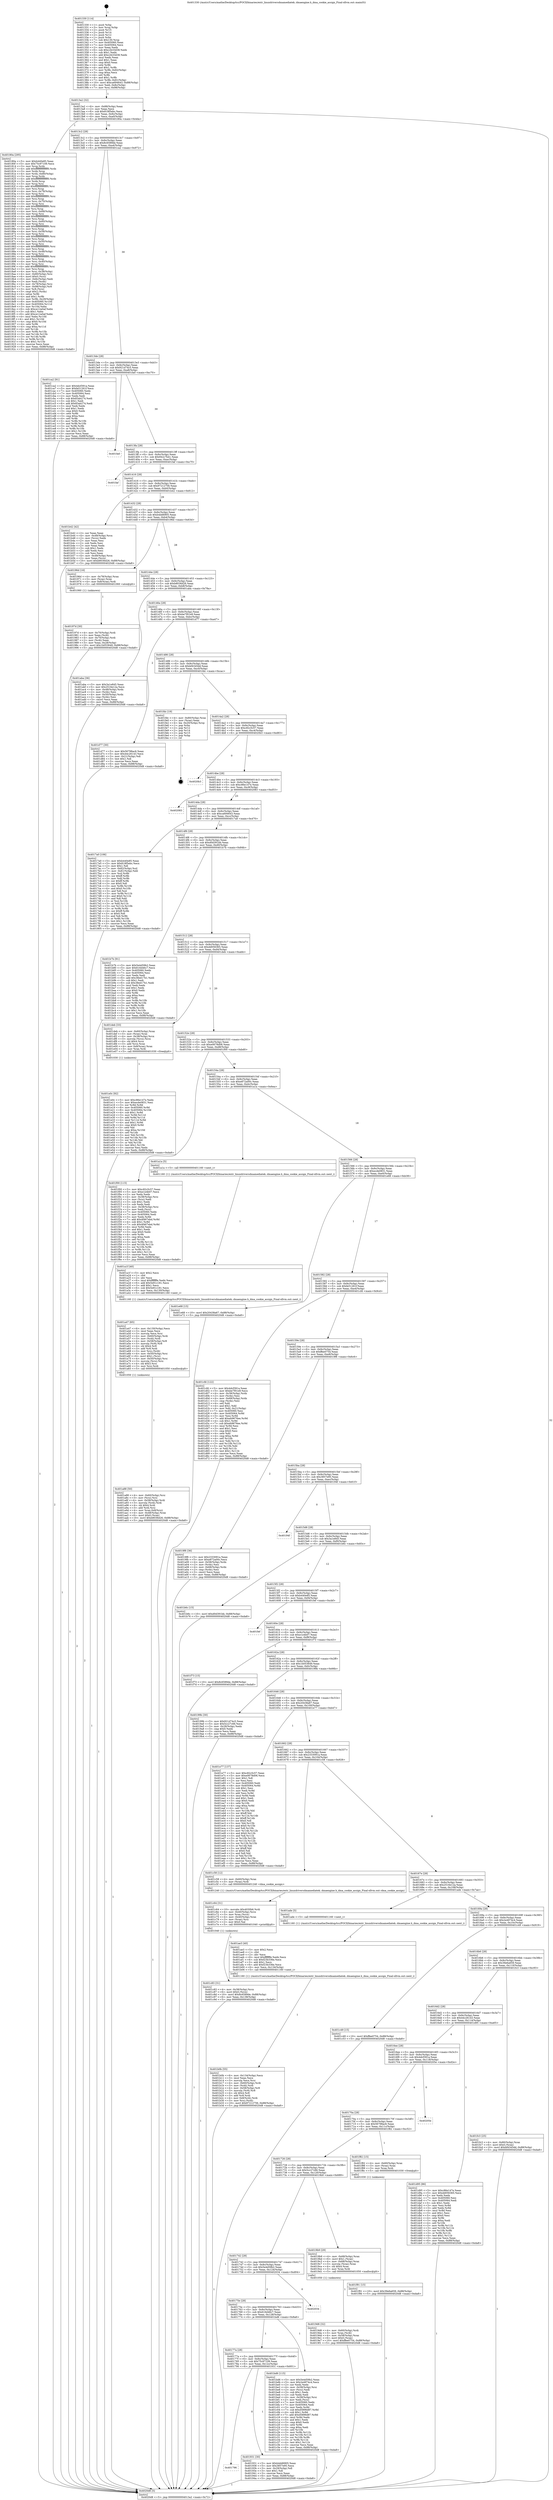 digraph "0x401330" {
  label = "0x401330 (/mnt/c/Users/mathe/Desktop/tcc/POCII/binaries/extr_linuxdriversdmamediatek..dmaengine.h_dma_cookie_assign_Final-ollvm.out::main(0))"
  labelloc = "t"
  node[shape=record]

  Entry [label="",width=0.3,height=0.3,shape=circle,fillcolor=black,style=filled]
  "0x4013a2" [label="{
     0x4013a2 [32]\l
     | [instrs]\l
     &nbsp;&nbsp;0x4013a2 \<+6\>: mov -0x88(%rbp),%eax\l
     &nbsp;&nbsp;0x4013a8 \<+2\>: mov %eax,%ecx\l
     &nbsp;&nbsp;0x4013aa \<+6\>: sub $0x818f5ebc,%ecx\l
     &nbsp;&nbsp;0x4013b0 \<+6\>: mov %eax,-0x9c(%rbp)\l
     &nbsp;&nbsp;0x4013b6 \<+6\>: mov %ecx,-0xa0(%rbp)\l
     &nbsp;&nbsp;0x4013bc \<+6\>: je 000000000040180a \<main+0x4da\>\l
  }"]
  "0x40180a" [label="{
     0x40180a [295]\l
     | [instrs]\l
     &nbsp;&nbsp;0x40180a \<+5\>: mov $0xb440e85,%eax\l
     &nbsp;&nbsp;0x40180f \<+5\>: mov $0x75c97109,%ecx\l
     &nbsp;&nbsp;0x401814 \<+3\>: mov %rsp,%rdx\l
     &nbsp;&nbsp;0x401817 \<+4\>: add $0xfffffffffffffff0,%rdx\l
     &nbsp;&nbsp;0x40181b \<+3\>: mov %rdx,%rsp\l
     &nbsp;&nbsp;0x40181e \<+4\>: mov %rdx,-0x80(%rbp)\l
     &nbsp;&nbsp;0x401822 \<+3\>: mov %rsp,%rdx\l
     &nbsp;&nbsp;0x401825 \<+4\>: add $0xfffffffffffffff0,%rdx\l
     &nbsp;&nbsp;0x401829 \<+3\>: mov %rdx,%rsp\l
     &nbsp;&nbsp;0x40182c \<+3\>: mov %rsp,%rsi\l
     &nbsp;&nbsp;0x40182f \<+4\>: add $0xfffffffffffffff0,%rsi\l
     &nbsp;&nbsp;0x401833 \<+3\>: mov %rsi,%rsp\l
     &nbsp;&nbsp;0x401836 \<+4\>: mov %rsi,-0x78(%rbp)\l
     &nbsp;&nbsp;0x40183a \<+3\>: mov %rsp,%rsi\l
     &nbsp;&nbsp;0x40183d \<+4\>: add $0xfffffffffffffff0,%rsi\l
     &nbsp;&nbsp;0x401841 \<+3\>: mov %rsi,%rsp\l
     &nbsp;&nbsp;0x401844 \<+4\>: mov %rsi,-0x70(%rbp)\l
     &nbsp;&nbsp;0x401848 \<+3\>: mov %rsp,%rsi\l
     &nbsp;&nbsp;0x40184b \<+4\>: add $0xfffffffffffffff0,%rsi\l
     &nbsp;&nbsp;0x40184f \<+3\>: mov %rsi,%rsp\l
     &nbsp;&nbsp;0x401852 \<+4\>: mov %rsi,-0x68(%rbp)\l
     &nbsp;&nbsp;0x401856 \<+3\>: mov %rsp,%rsi\l
     &nbsp;&nbsp;0x401859 \<+4\>: add $0xfffffffffffffff0,%rsi\l
     &nbsp;&nbsp;0x40185d \<+3\>: mov %rsi,%rsp\l
     &nbsp;&nbsp;0x401860 \<+4\>: mov %rsi,-0x60(%rbp)\l
     &nbsp;&nbsp;0x401864 \<+3\>: mov %rsp,%rsi\l
     &nbsp;&nbsp;0x401867 \<+4\>: add $0xfffffffffffffff0,%rsi\l
     &nbsp;&nbsp;0x40186b \<+3\>: mov %rsi,%rsp\l
     &nbsp;&nbsp;0x40186e \<+4\>: mov %rsi,-0x58(%rbp)\l
     &nbsp;&nbsp;0x401872 \<+3\>: mov %rsp,%rsi\l
     &nbsp;&nbsp;0x401875 \<+4\>: add $0xfffffffffffffff0,%rsi\l
     &nbsp;&nbsp;0x401879 \<+3\>: mov %rsi,%rsp\l
     &nbsp;&nbsp;0x40187c \<+4\>: mov %rsi,-0x50(%rbp)\l
     &nbsp;&nbsp;0x401880 \<+3\>: mov %rsp,%rsi\l
     &nbsp;&nbsp;0x401883 \<+4\>: add $0xfffffffffffffff0,%rsi\l
     &nbsp;&nbsp;0x401887 \<+3\>: mov %rsi,%rsp\l
     &nbsp;&nbsp;0x40188a \<+4\>: mov %rsi,-0x48(%rbp)\l
     &nbsp;&nbsp;0x40188e \<+3\>: mov %rsp,%rsi\l
     &nbsp;&nbsp;0x401891 \<+4\>: add $0xfffffffffffffff0,%rsi\l
     &nbsp;&nbsp;0x401895 \<+3\>: mov %rsi,%rsp\l
     &nbsp;&nbsp;0x401898 \<+4\>: mov %rsi,-0x40(%rbp)\l
     &nbsp;&nbsp;0x40189c \<+3\>: mov %rsp,%rsi\l
     &nbsp;&nbsp;0x40189f \<+4\>: add $0xfffffffffffffff0,%rsi\l
     &nbsp;&nbsp;0x4018a3 \<+3\>: mov %rsi,%rsp\l
     &nbsp;&nbsp;0x4018a6 \<+4\>: mov %rsi,-0x38(%rbp)\l
     &nbsp;&nbsp;0x4018aa \<+4\>: mov -0x80(%rbp),%rsi\l
     &nbsp;&nbsp;0x4018ae \<+6\>: movl $0x0,(%rsi)\l
     &nbsp;&nbsp;0x4018b4 \<+6\>: mov -0x8c(%rbp),%edi\l
     &nbsp;&nbsp;0x4018ba \<+2\>: mov %edi,(%rdx)\l
     &nbsp;&nbsp;0x4018bc \<+4\>: mov -0x78(%rbp),%rsi\l
     &nbsp;&nbsp;0x4018c0 \<+7\>: mov -0x98(%rbp),%r8\l
     &nbsp;&nbsp;0x4018c7 \<+3\>: mov %r8,(%rsi)\l
     &nbsp;&nbsp;0x4018ca \<+3\>: cmpl $0x2,(%rdx)\l
     &nbsp;&nbsp;0x4018cd \<+4\>: setne %r9b\l
     &nbsp;&nbsp;0x4018d1 \<+4\>: and $0x1,%r9b\l
     &nbsp;&nbsp;0x4018d5 \<+4\>: mov %r9b,-0x29(%rbp)\l
     &nbsp;&nbsp;0x4018d9 \<+8\>: mov 0x405060,%r10d\l
     &nbsp;&nbsp;0x4018e1 \<+8\>: mov 0x405064,%r11d\l
     &nbsp;&nbsp;0x4018e9 \<+3\>: mov %r10d,%ebx\l
     &nbsp;&nbsp;0x4018ec \<+6\>: sub $0xce12a0af,%ebx\l
     &nbsp;&nbsp;0x4018f2 \<+3\>: sub $0x1,%ebx\l
     &nbsp;&nbsp;0x4018f5 \<+6\>: add $0xce12a0af,%ebx\l
     &nbsp;&nbsp;0x4018fb \<+4\>: imul %ebx,%r10d\l
     &nbsp;&nbsp;0x4018ff \<+4\>: and $0x1,%r10d\l
     &nbsp;&nbsp;0x401903 \<+4\>: cmp $0x0,%r10d\l
     &nbsp;&nbsp;0x401907 \<+4\>: sete %r9b\l
     &nbsp;&nbsp;0x40190b \<+4\>: cmp $0xa,%r11d\l
     &nbsp;&nbsp;0x40190f \<+4\>: setl %r14b\l
     &nbsp;&nbsp;0x401913 \<+3\>: mov %r9b,%r15b\l
     &nbsp;&nbsp;0x401916 \<+3\>: and %r14b,%r15b\l
     &nbsp;&nbsp;0x401919 \<+3\>: xor %r14b,%r9b\l
     &nbsp;&nbsp;0x40191c \<+3\>: or %r9b,%r15b\l
     &nbsp;&nbsp;0x40191f \<+4\>: test $0x1,%r15b\l
     &nbsp;&nbsp;0x401923 \<+3\>: cmovne %ecx,%eax\l
     &nbsp;&nbsp;0x401926 \<+6\>: mov %eax,-0x88(%rbp)\l
     &nbsp;&nbsp;0x40192c \<+5\>: jmp 00000000004020d8 \<main+0xda8\>\l
  }"]
  "0x4013c2" [label="{
     0x4013c2 [28]\l
     | [instrs]\l
     &nbsp;&nbsp;0x4013c2 \<+5\>: jmp 00000000004013c7 \<main+0x97\>\l
     &nbsp;&nbsp;0x4013c7 \<+6\>: mov -0x9c(%rbp),%eax\l
     &nbsp;&nbsp;0x4013cd \<+5\>: sub $0x8c6589de,%eax\l
     &nbsp;&nbsp;0x4013d2 \<+6\>: mov %eax,-0xa4(%rbp)\l
     &nbsp;&nbsp;0x4013d8 \<+6\>: je 0000000000401ca2 \<main+0x972\>\l
  }"]
  Exit [label="",width=0.3,height=0.3,shape=circle,fillcolor=black,style=filled,peripheries=2]
  "0x401ca2" [label="{
     0x401ca2 [91]\l
     | [instrs]\l
     &nbsp;&nbsp;0x401ca2 \<+5\>: mov $0x4dcf391a,%eax\l
     &nbsp;&nbsp;0x401ca7 \<+5\>: mov $0xfe51261f,%ecx\l
     &nbsp;&nbsp;0x401cac \<+7\>: mov 0x405060,%edx\l
     &nbsp;&nbsp;0x401cb3 \<+7\>: mov 0x405064,%esi\l
     &nbsp;&nbsp;0x401cba \<+2\>: mov %edx,%edi\l
     &nbsp;&nbsp;0x401cbc \<+6\>: sub $0x83ab274,%edi\l
     &nbsp;&nbsp;0x401cc2 \<+3\>: sub $0x1,%edi\l
     &nbsp;&nbsp;0x401cc5 \<+6\>: add $0x83ab274,%edi\l
     &nbsp;&nbsp;0x401ccb \<+3\>: imul %edi,%edx\l
     &nbsp;&nbsp;0x401cce \<+3\>: and $0x1,%edx\l
     &nbsp;&nbsp;0x401cd1 \<+3\>: cmp $0x0,%edx\l
     &nbsp;&nbsp;0x401cd4 \<+4\>: sete %r8b\l
     &nbsp;&nbsp;0x401cd8 \<+3\>: cmp $0xa,%esi\l
     &nbsp;&nbsp;0x401cdb \<+4\>: setl %r9b\l
     &nbsp;&nbsp;0x401cdf \<+3\>: mov %r8b,%r10b\l
     &nbsp;&nbsp;0x401ce2 \<+3\>: and %r9b,%r10b\l
     &nbsp;&nbsp;0x401ce5 \<+3\>: xor %r9b,%r8b\l
     &nbsp;&nbsp;0x401ce8 \<+3\>: or %r8b,%r10b\l
     &nbsp;&nbsp;0x401ceb \<+4\>: test $0x1,%r10b\l
     &nbsp;&nbsp;0x401cef \<+3\>: cmovne %ecx,%eax\l
     &nbsp;&nbsp;0x401cf2 \<+6\>: mov %eax,-0x88(%rbp)\l
     &nbsp;&nbsp;0x401cf8 \<+5\>: jmp 00000000004020d8 \<main+0xda8\>\l
  }"]
  "0x4013de" [label="{
     0x4013de [28]\l
     | [instrs]\l
     &nbsp;&nbsp;0x4013de \<+5\>: jmp 00000000004013e3 \<main+0xb3\>\l
     &nbsp;&nbsp;0x4013e3 \<+6\>: mov -0x9c(%rbp),%eax\l
     &nbsp;&nbsp;0x4013e9 \<+5\>: sub $0x921d74c5,%eax\l
     &nbsp;&nbsp;0x4013ee \<+6\>: mov %eax,-0xa8(%rbp)\l
     &nbsp;&nbsp;0x4013f4 \<+6\>: je 0000000000401fa0 \<main+0xc70\>\l
  }"]
  "0x401f91" [label="{
     0x401f91 [15]\l
     | [instrs]\l
     &nbsp;&nbsp;0x401f91 \<+10\>: movl $0x39e6a659,-0x88(%rbp)\l
     &nbsp;&nbsp;0x401f9b \<+5\>: jmp 00000000004020d8 \<main+0xda8\>\l
  }"]
  "0x401fa0" [label="{
     0x401fa0\l
  }", style=dashed]
  "0x4013fa" [label="{
     0x4013fa [28]\l
     | [instrs]\l
     &nbsp;&nbsp;0x4013fa \<+5\>: jmp 00000000004013ff \<main+0xcf\>\l
     &nbsp;&nbsp;0x4013ff \<+6\>: mov -0x9c(%rbp),%eax\l
     &nbsp;&nbsp;0x401405 \<+5\>: sub $0x942c7b41,%eax\l
     &nbsp;&nbsp;0x40140a \<+6\>: mov %eax,-0xac(%rbp)\l
     &nbsp;&nbsp;0x401410 \<+6\>: je 0000000000401faf \<main+0xc7f\>\l
  }"]
  "0x401e0c" [label="{
     0x401e0c [92]\l
     | [instrs]\l
     &nbsp;&nbsp;0x401e0c \<+5\>: mov $0xc86e147e,%edx\l
     &nbsp;&nbsp;0x401e11 \<+5\>: mov $0xecde0831,%esi\l
     &nbsp;&nbsp;0x401e16 \<+3\>: xor %r8d,%r8d\l
     &nbsp;&nbsp;0x401e19 \<+8\>: mov 0x405060,%r9d\l
     &nbsp;&nbsp;0x401e21 \<+8\>: mov 0x405064,%r10d\l
     &nbsp;&nbsp;0x401e29 \<+4\>: sub $0x1,%r8d\l
     &nbsp;&nbsp;0x401e2d \<+3\>: mov %r9d,%r11d\l
     &nbsp;&nbsp;0x401e30 \<+3\>: add %r8d,%r11d\l
     &nbsp;&nbsp;0x401e33 \<+4\>: imul %r11d,%r9d\l
     &nbsp;&nbsp;0x401e37 \<+4\>: and $0x1,%r9d\l
     &nbsp;&nbsp;0x401e3b \<+4\>: cmp $0x0,%r9d\l
     &nbsp;&nbsp;0x401e3f \<+3\>: sete %bl\l
     &nbsp;&nbsp;0x401e42 \<+4\>: cmp $0xa,%r10d\l
     &nbsp;&nbsp;0x401e46 \<+4\>: setl %r14b\l
     &nbsp;&nbsp;0x401e4a \<+3\>: mov %bl,%r15b\l
     &nbsp;&nbsp;0x401e4d \<+3\>: and %r14b,%r15b\l
     &nbsp;&nbsp;0x401e50 \<+3\>: xor %r14b,%bl\l
     &nbsp;&nbsp;0x401e53 \<+3\>: or %bl,%r15b\l
     &nbsp;&nbsp;0x401e56 \<+4\>: test $0x1,%r15b\l
     &nbsp;&nbsp;0x401e5a \<+3\>: cmovne %esi,%edx\l
     &nbsp;&nbsp;0x401e5d \<+6\>: mov %edx,-0x88(%rbp)\l
     &nbsp;&nbsp;0x401e63 \<+5\>: jmp 00000000004020d8 \<main+0xda8\>\l
  }"]
  "0x401faf" [label="{
     0x401faf\l
  }", style=dashed]
  "0x401416" [label="{
     0x401416 [28]\l
     | [instrs]\l
     &nbsp;&nbsp;0x401416 \<+5\>: jmp 000000000040141b \<main+0xeb\>\l
     &nbsp;&nbsp;0x40141b \<+6\>: mov -0x9c(%rbp),%eax\l
     &nbsp;&nbsp;0x401421 \<+5\>: sub $0x97212756,%eax\l
     &nbsp;&nbsp;0x401426 \<+6\>: mov %eax,-0xb0(%rbp)\l
     &nbsp;&nbsp;0x40142c \<+6\>: je 0000000000401b42 \<main+0x812\>\l
  }"]
  "0x401c83" [label="{
     0x401c83 [31]\l
     | [instrs]\l
     &nbsp;&nbsp;0x401c83 \<+4\>: mov -0x38(%rbp),%rcx\l
     &nbsp;&nbsp;0x401c87 \<+6\>: movl $0x0,(%rcx)\l
     &nbsp;&nbsp;0x401c8d \<+10\>: movl $0x8c6589de,-0x88(%rbp)\l
     &nbsp;&nbsp;0x401c97 \<+6\>: mov %eax,-0x138(%rbp)\l
     &nbsp;&nbsp;0x401c9d \<+5\>: jmp 00000000004020d8 \<main+0xda8\>\l
  }"]
  "0x401b42" [label="{
     0x401b42 [42]\l
     | [instrs]\l
     &nbsp;&nbsp;0x401b42 \<+2\>: xor %eax,%eax\l
     &nbsp;&nbsp;0x401b44 \<+4\>: mov -0x48(%rbp),%rcx\l
     &nbsp;&nbsp;0x401b48 \<+2\>: mov (%rcx),%edx\l
     &nbsp;&nbsp;0x401b4a \<+2\>: mov %eax,%esi\l
     &nbsp;&nbsp;0x401b4c \<+2\>: sub %edx,%esi\l
     &nbsp;&nbsp;0x401b4e \<+2\>: mov %eax,%edx\l
     &nbsp;&nbsp;0x401b50 \<+3\>: sub $0x1,%edx\l
     &nbsp;&nbsp;0x401b53 \<+2\>: add %edx,%esi\l
     &nbsp;&nbsp;0x401b55 \<+2\>: sub %esi,%eax\l
     &nbsp;&nbsp;0x401b57 \<+4\>: mov -0x48(%rbp),%rcx\l
     &nbsp;&nbsp;0x401b5b \<+2\>: mov %eax,(%rcx)\l
     &nbsp;&nbsp;0x401b5d \<+10\>: movl $0xb8036d26,-0x88(%rbp)\l
     &nbsp;&nbsp;0x401b67 \<+5\>: jmp 00000000004020d8 \<main+0xda8\>\l
  }"]
  "0x401432" [label="{
     0x401432 [28]\l
     | [instrs]\l
     &nbsp;&nbsp;0x401432 \<+5\>: jmp 0000000000401437 \<main+0x107\>\l
     &nbsp;&nbsp;0x401437 \<+6\>: mov -0x9c(%rbp),%eax\l
     &nbsp;&nbsp;0x40143d \<+5\>: sub $0xb4dd6905,%eax\l
     &nbsp;&nbsp;0x401442 \<+6\>: mov %eax,-0xb4(%rbp)\l
     &nbsp;&nbsp;0x401448 \<+6\>: je 000000000040196d \<main+0x63d\>\l
  }"]
  "0x401c64" [label="{
     0x401c64 [31]\l
     | [instrs]\l
     &nbsp;&nbsp;0x401c64 \<+10\>: movabs $0x4030b6,%rdi\l
     &nbsp;&nbsp;0x401c6e \<+4\>: mov -0x40(%rbp),%rcx\l
     &nbsp;&nbsp;0x401c72 \<+3\>: mov %rax,(%rcx)\l
     &nbsp;&nbsp;0x401c75 \<+4\>: mov -0x40(%rbp),%rax\l
     &nbsp;&nbsp;0x401c79 \<+3\>: mov (%rax),%rsi\l
     &nbsp;&nbsp;0x401c7c \<+2\>: mov $0x0,%al\l
     &nbsp;&nbsp;0x401c7e \<+5\>: call 0000000000401040 \<printf@plt\>\l
     | [calls]\l
     &nbsp;&nbsp;0x401040 \{1\} (unknown)\l
  }"]
  "0x40196d" [label="{
     0x40196d [16]\l
     | [instrs]\l
     &nbsp;&nbsp;0x40196d \<+4\>: mov -0x78(%rbp),%rax\l
     &nbsp;&nbsp;0x401971 \<+3\>: mov (%rax),%rax\l
     &nbsp;&nbsp;0x401974 \<+4\>: mov 0x8(%rax),%rdi\l
     &nbsp;&nbsp;0x401978 \<+5\>: call 0000000000401060 \<atoi@plt\>\l
     | [calls]\l
     &nbsp;&nbsp;0x401060 \{1\} (unknown)\l
  }"]
  "0x40144e" [label="{
     0x40144e [28]\l
     | [instrs]\l
     &nbsp;&nbsp;0x40144e \<+5\>: jmp 0000000000401453 \<main+0x123\>\l
     &nbsp;&nbsp;0x401453 \<+6\>: mov -0x9c(%rbp),%eax\l
     &nbsp;&nbsp;0x401459 \<+5\>: sub $0xb8036d26,%eax\l
     &nbsp;&nbsp;0x40145e \<+6\>: mov %eax,-0xb8(%rbp)\l
     &nbsp;&nbsp;0x401464 \<+6\>: je 0000000000401aba \<main+0x78a\>\l
  }"]
  "0x401b0b" [label="{
     0x401b0b [55]\l
     | [instrs]\l
     &nbsp;&nbsp;0x401b0b \<+6\>: mov -0x134(%rbp),%ecx\l
     &nbsp;&nbsp;0x401b11 \<+3\>: imul %eax,%ecx\l
     &nbsp;&nbsp;0x401b14 \<+3\>: movslq %ecx,%rsi\l
     &nbsp;&nbsp;0x401b17 \<+4\>: mov -0x60(%rbp),%rdi\l
     &nbsp;&nbsp;0x401b1b \<+3\>: mov (%rdi),%rdi\l
     &nbsp;&nbsp;0x401b1e \<+4\>: mov -0x58(%rbp),%r8\l
     &nbsp;&nbsp;0x401b22 \<+3\>: movslq (%r8),%r8\l
     &nbsp;&nbsp;0x401b25 \<+4\>: shl $0x4,%r8\l
     &nbsp;&nbsp;0x401b29 \<+3\>: add %r8,%rdi\l
     &nbsp;&nbsp;0x401b2c \<+4\>: mov 0x8(%rdi),%rdi\l
     &nbsp;&nbsp;0x401b30 \<+3\>: mov %rsi,(%rdi)\l
     &nbsp;&nbsp;0x401b33 \<+10\>: movl $0x97212756,-0x88(%rbp)\l
     &nbsp;&nbsp;0x401b3d \<+5\>: jmp 00000000004020d8 \<main+0xda8\>\l
  }"]
  "0x401aba" [label="{
     0x401aba [36]\l
     | [instrs]\l
     &nbsp;&nbsp;0x401aba \<+5\>: mov $0x3a1e845,%eax\l
     &nbsp;&nbsp;0x401abf \<+5\>: mov $0x2516e12a,%ecx\l
     &nbsp;&nbsp;0x401ac4 \<+4\>: mov -0x48(%rbp),%rdx\l
     &nbsp;&nbsp;0x401ac8 \<+2\>: mov (%rdx),%esi\l
     &nbsp;&nbsp;0x401aca \<+4\>: mov -0x50(%rbp),%rdx\l
     &nbsp;&nbsp;0x401ace \<+2\>: cmp (%rdx),%esi\l
     &nbsp;&nbsp;0x401ad0 \<+3\>: cmovl %ecx,%eax\l
     &nbsp;&nbsp;0x401ad3 \<+6\>: mov %eax,-0x88(%rbp)\l
     &nbsp;&nbsp;0x401ad9 \<+5\>: jmp 00000000004020d8 \<main+0xda8\>\l
  }"]
  "0x40146a" [label="{
     0x40146a [28]\l
     | [instrs]\l
     &nbsp;&nbsp;0x40146a \<+5\>: jmp 000000000040146f \<main+0x13f\>\l
     &nbsp;&nbsp;0x40146f \<+6\>: mov -0x9c(%rbp),%eax\l
     &nbsp;&nbsp;0x401475 \<+5\>: sub $0xbe7f01e9,%eax\l
     &nbsp;&nbsp;0x40147a \<+6\>: mov %eax,-0xbc(%rbp)\l
     &nbsp;&nbsp;0x401480 \<+6\>: je 0000000000401d77 \<main+0xa47\>\l
  }"]
  "0x401ae3" [label="{
     0x401ae3 [40]\l
     | [instrs]\l
     &nbsp;&nbsp;0x401ae3 \<+5\>: mov $0x2,%ecx\l
     &nbsp;&nbsp;0x401ae8 \<+1\>: cltd\l
     &nbsp;&nbsp;0x401ae9 \<+2\>: idiv %ecx\l
     &nbsp;&nbsp;0x401aeb \<+6\>: imul $0xfffffffe,%edx,%ecx\l
     &nbsp;&nbsp;0x401af1 \<+6\>: sub $0xf23b336e,%ecx\l
     &nbsp;&nbsp;0x401af7 \<+3\>: add $0x1,%ecx\l
     &nbsp;&nbsp;0x401afa \<+6\>: add $0xf23b336e,%ecx\l
     &nbsp;&nbsp;0x401b00 \<+6\>: mov %ecx,-0x134(%rbp)\l
     &nbsp;&nbsp;0x401b06 \<+5\>: call 0000000000401160 \<next_i\>\l
     | [calls]\l
     &nbsp;&nbsp;0x401160 \{1\} (/mnt/c/Users/mathe/Desktop/tcc/POCII/binaries/extr_linuxdriversdmamediatek..dmaengine.h_dma_cookie_assign_Final-ollvm.out::next_i)\l
  }"]
  "0x401d77" [label="{
     0x401d77 [30]\l
     | [instrs]\l
     &nbsp;&nbsp;0x401d77 \<+5\>: mov $0x56798ac6,%eax\l
     &nbsp;&nbsp;0x401d7c \<+5\>: mov $0x44c26143,%ecx\l
     &nbsp;&nbsp;0x401d81 \<+3\>: mov -0x21(%rbp),%dl\l
     &nbsp;&nbsp;0x401d84 \<+3\>: test $0x1,%dl\l
     &nbsp;&nbsp;0x401d87 \<+3\>: cmovne %ecx,%eax\l
     &nbsp;&nbsp;0x401d8a \<+6\>: mov %eax,-0x88(%rbp)\l
     &nbsp;&nbsp;0x401d90 \<+5\>: jmp 00000000004020d8 \<main+0xda8\>\l
  }"]
  "0x401486" [label="{
     0x401486 [28]\l
     | [instrs]\l
     &nbsp;&nbsp;0x401486 \<+5\>: jmp 000000000040148b \<main+0x15b\>\l
     &nbsp;&nbsp;0x40148b \<+6\>: mov -0x9c(%rbp),%eax\l
     &nbsp;&nbsp;0x401491 \<+5\>: sub $0xbf4345dd,%eax\l
     &nbsp;&nbsp;0x401496 \<+6\>: mov %eax,-0xc0(%rbp)\l
     &nbsp;&nbsp;0x40149c \<+6\>: je 0000000000401fdc \<main+0xcac\>\l
  }"]
  "0x401a88" [label="{
     0x401a88 [50]\l
     | [instrs]\l
     &nbsp;&nbsp;0x401a88 \<+4\>: mov -0x60(%rbp),%rsi\l
     &nbsp;&nbsp;0x401a8c \<+3\>: mov (%rsi),%rsi\l
     &nbsp;&nbsp;0x401a8f \<+4\>: mov -0x58(%rbp),%rdi\l
     &nbsp;&nbsp;0x401a93 \<+3\>: movslq (%rdi),%rdi\l
     &nbsp;&nbsp;0x401a96 \<+4\>: shl $0x4,%rdi\l
     &nbsp;&nbsp;0x401a9a \<+3\>: add %rdi,%rsi\l
     &nbsp;&nbsp;0x401a9d \<+4\>: mov %rax,0x8(%rsi)\l
     &nbsp;&nbsp;0x401aa1 \<+4\>: mov -0x48(%rbp),%rax\l
     &nbsp;&nbsp;0x401aa5 \<+6\>: movl $0x0,(%rax)\l
     &nbsp;&nbsp;0x401aab \<+10\>: movl $0xb8036d26,-0x88(%rbp)\l
     &nbsp;&nbsp;0x401ab5 \<+5\>: jmp 00000000004020d8 \<main+0xda8\>\l
  }"]
  "0x401fdc" [label="{
     0x401fdc [19]\l
     | [instrs]\l
     &nbsp;&nbsp;0x401fdc \<+4\>: mov -0x80(%rbp),%rax\l
     &nbsp;&nbsp;0x401fe0 \<+2\>: mov (%rax),%eax\l
     &nbsp;&nbsp;0x401fe2 \<+4\>: lea -0x20(%rbp),%rsp\l
     &nbsp;&nbsp;0x401fe6 \<+1\>: pop %rbx\l
     &nbsp;&nbsp;0x401fe7 \<+2\>: pop %r12\l
     &nbsp;&nbsp;0x401fe9 \<+2\>: pop %r14\l
     &nbsp;&nbsp;0x401feb \<+2\>: pop %r15\l
     &nbsp;&nbsp;0x401fed \<+1\>: pop %rbp\l
     &nbsp;&nbsp;0x401fee \<+1\>: ret\l
  }"]
  "0x4014a2" [label="{
     0x4014a2 [28]\l
     | [instrs]\l
     &nbsp;&nbsp;0x4014a2 \<+5\>: jmp 00000000004014a7 \<main+0x177\>\l
     &nbsp;&nbsp;0x4014a7 \<+6\>: mov -0x9c(%rbp),%eax\l
     &nbsp;&nbsp;0x4014ad \<+5\>: sub $0xc82c5c57,%eax\l
     &nbsp;&nbsp;0x4014b2 \<+6\>: mov %eax,-0xc4(%rbp)\l
     &nbsp;&nbsp;0x4014b8 \<+6\>: je 00000000004020b3 \<main+0xd83\>\l
  }"]
  "0x401a47" [label="{
     0x401a47 [65]\l
     | [instrs]\l
     &nbsp;&nbsp;0x401a47 \<+6\>: mov -0x130(%rbp),%ecx\l
     &nbsp;&nbsp;0x401a4d \<+3\>: imul %eax,%ecx\l
     &nbsp;&nbsp;0x401a50 \<+3\>: movslq %ecx,%rsi\l
     &nbsp;&nbsp;0x401a53 \<+4\>: mov -0x60(%rbp),%rdi\l
     &nbsp;&nbsp;0x401a57 \<+3\>: mov (%rdi),%rdi\l
     &nbsp;&nbsp;0x401a5a \<+4\>: mov -0x58(%rbp),%r8\l
     &nbsp;&nbsp;0x401a5e \<+3\>: movslq (%r8),%r8\l
     &nbsp;&nbsp;0x401a61 \<+4\>: shl $0x4,%r8\l
     &nbsp;&nbsp;0x401a65 \<+3\>: add %r8,%rdi\l
     &nbsp;&nbsp;0x401a68 \<+3\>: mov %rsi,(%rdi)\l
     &nbsp;&nbsp;0x401a6b \<+4\>: mov -0x50(%rbp),%rsi\l
     &nbsp;&nbsp;0x401a6f \<+6\>: movl $0x1,(%rsi)\l
     &nbsp;&nbsp;0x401a75 \<+4\>: mov -0x50(%rbp),%rsi\l
     &nbsp;&nbsp;0x401a79 \<+3\>: movslq (%rsi),%rsi\l
     &nbsp;&nbsp;0x401a7c \<+4\>: shl $0x3,%rsi\l
     &nbsp;&nbsp;0x401a80 \<+3\>: mov %rsi,%rdi\l
     &nbsp;&nbsp;0x401a83 \<+5\>: call 0000000000401050 \<malloc@plt\>\l
     | [calls]\l
     &nbsp;&nbsp;0x401050 \{1\} (unknown)\l
  }"]
  "0x4020b3" [label="{
     0x4020b3\l
  }", style=dashed]
  "0x4014be" [label="{
     0x4014be [28]\l
     | [instrs]\l
     &nbsp;&nbsp;0x4014be \<+5\>: jmp 00000000004014c3 \<main+0x193\>\l
     &nbsp;&nbsp;0x4014c3 \<+6\>: mov -0x9c(%rbp),%eax\l
     &nbsp;&nbsp;0x4014c9 \<+5\>: sub $0xc86e147e,%eax\l
     &nbsp;&nbsp;0x4014ce \<+6\>: mov %eax,-0xc8(%rbp)\l
     &nbsp;&nbsp;0x4014d4 \<+6\>: je 0000000000402083 \<main+0xd53\>\l
  }"]
  "0x401a1f" [label="{
     0x401a1f [40]\l
     | [instrs]\l
     &nbsp;&nbsp;0x401a1f \<+5\>: mov $0x2,%ecx\l
     &nbsp;&nbsp;0x401a24 \<+1\>: cltd\l
     &nbsp;&nbsp;0x401a25 \<+2\>: idiv %ecx\l
     &nbsp;&nbsp;0x401a27 \<+6\>: imul $0xfffffffe,%edx,%ecx\l
     &nbsp;&nbsp;0x401a2d \<+6\>: add $0x5e91c181,%ecx\l
     &nbsp;&nbsp;0x401a33 \<+3\>: add $0x1,%ecx\l
     &nbsp;&nbsp;0x401a36 \<+6\>: sub $0x5e91c181,%ecx\l
     &nbsp;&nbsp;0x401a3c \<+6\>: mov %ecx,-0x130(%rbp)\l
     &nbsp;&nbsp;0x401a42 \<+5\>: call 0000000000401160 \<next_i\>\l
     | [calls]\l
     &nbsp;&nbsp;0x401160 \{1\} (/mnt/c/Users/mathe/Desktop/tcc/POCII/binaries/extr_linuxdriversdmamediatek..dmaengine.h_dma_cookie_assign_Final-ollvm.out::next_i)\l
  }"]
  "0x402083" [label="{
     0x402083\l
  }", style=dashed]
  "0x4014da" [label="{
     0x4014da [28]\l
     | [instrs]\l
     &nbsp;&nbsp;0x4014da \<+5\>: jmp 00000000004014df \<main+0x1af\>\l
     &nbsp;&nbsp;0x4014df \<+6\>: mov -0x9c(%rbp),%eax\l
     &nbsp;&nbsp;0x4014e5 \<+5\>: sub $0xca694643,%eax\l
     &nbsp;&nbsp;0x4014ea \<+6\>: mov %eax,-0xcc(%rbp)\l
     &nbsp;&nbsp;0x4014f0 \<+6\>: je 00000000004017a0 \<main+0x470\>\l
  }"]
  "0x4019d6" [label="{
     0x4019d6 [32]\l
     | [instrs]\l
     &nbsp;&nbsp;0x4019d6 \<+4\>: mov -0x60(%rbp),%rdi\l
     &nbsp;&nbsp;0x4019da \<+3\>: mov %rax,(%rdi)\l
     &nbsp;&nbsp;0x4019dd \<+4\>: mov -0x58(%rbp),%rax\l
     &nbsp;&nbsp;0x4019e1 \<+6\>: movl $0x0,(%rax)\l
     &nbsp;&nbsp;0x4019e7 \<+10\>: movl $0xffee0754,-0x88(%rbp)\l
     &nbsp;&nbsp;0x4019f1 \<+5\>: jmp 00000000004020d8 \<main+0xda8\>\l
  }"]
  "0x4017a0" [label="{
     0x4017a0 [106]\l
     | [instrs]\l
     &nbsp;&nbsp;0x4017a0 \<+5\>: mov $0xb440e85,%eax\l
     &nbsp;&nbsp;0x4017a5 \<+5\>: mov $0x818f5ebc,%ecx\l
     &nbsp;&nbsp;0x4017aa \<+2\>: mov $0x1,%dl\l
     &nbsp;&nbsp;0x4017ac \<+7\>: mov -0x82(%rbp),%sil\l
     &nbsp;&nbsp;0x4017b3 \<+7\>: mov -0x81(%rbp),%dil\l
     &nbsp;&nbsp;0x4017ba \<+3\>: mov %sil,%r8b\l
     &nbsp;&nbsp;0x4017bd \<+4\>: xor $0xff,%r8b\l
     &nbsp;&nbsp;0x4017c1 \<+3\>: mov %dil,%r9b\l
     &nbsp;&nbsp;0x4017c4 \<+4\>: xor $0xff,%r9b\l
     &nbsp;&nbsp;0x4017c8 \<+3\>: xor $0x0,%dl\l
     &nbsp;&nbsp;0x4017cb \<+3\>: mov %r8b,%r10b\l
     &nbsp;&nbsp;0x4017ce \<+4\>: and $0x0,%r10b\l
     &nbsp;&nbsp;0x4017d2 \<+3\>: and %dl,%sil\l
     &nbsp;&nbsp;0x4017d5 \<+3\>: mov %r9b,%r11b\l
     &nbsp;&nbsp;0x4017d8 \<+4\>: and $0x0,%r11b\l
     &nbsp;&nbsp;0x4017dc \<+3\>: and %dl,%dil\l
     &nbsp;&nbsp;0x4017df \<+3\>: or %sil,%r10b\l
     &nbsp;&nbsp;0x4017e2 \<+3\>: or %dil,%r11b\l
     &nbsp;&nbsp;0x4017e5 \<+3\>: xor %r11b,%r10b\l
     &nbsp;&nbsp;0x4017e8 \<+3\>: or %r9b,%r8b\l
     &nbsp;&nbsp;0x4017eb \<+4\>: xor $0xff,%r8b\l
     &nbsp;&nbsp;0x4017ef \<+3\>: or $0x0,%dl\l
     &nbsp;&nbsp;0x4017f2 \<+3\>: and %dl,%r8b\l
     &nbsp;&nbsp;0x4017f5 \<+3\>: or %r8b,%r10b\l
     &nbsp;&nbsp;0x4017f8 \<+4\>: test $0x1,%r10b\l
     &nbsp;&nbsp;0x4017fc \<+3\>: cmovne %ecx,%eax\l
     &nbsp;&nbsp;0x4017ff \<+6\>: mov %eax,-0x88(%rbp)\l
     &nbsp;&nbsp;0x401805 \<+5\>: jmp 00000000004020d8 \<main+0xda8\>\l
  }"]
  "0x4014f6" [label="{
     0x4014f6 [28]\l
     | [instrs]\l
     &nbsp;&nbsp;0x4014f6 \<+5\>: jmp 00000000004014fb \<main+0x1cb\>\l
     &nbsp;&nbsp;0x4014fb \<+6\>: mov -0x9c(%rbp),%eax\l
     &nbsp;&nbsp;0x401501 \<+5\>: sub $0xd0d391bb,%eax\l
     &nbsp;&nbsp;0x401506 \<+6\>: mov %eax,-0xd0(%rbp)\l
     &nbsp;&nbsp;0x40150c \<+6\>: je 0000000000401b7b \<main+0x84b\>\l
  }"]
  "0x4020d8" [label="{
     0x4020d8 [5]\l
     | [instrs]\l
     &nbsp;&nbsp;0x4020d8 \<+5\>: jmp 00000000004013a2 \<main+0x72\>\l
  }"]
  "0x401330" [label="{
     0x401330 [114]\l
     | [instrs]\l
     &nbsp;&nbsp;0x401330 \<+1\>: push %rbp\l
     &nbsp;&nbsp;0x401331 \<+3\>: mov %rsp,%rbp\l
     &nbsp;&nbsp;0x401334 \<+2\>: push %r15\l
     &nbsp;&nbsp;0x401336 \<+2\>: push %r14\l
     &nbsp;&nbsp;0x401338 \<+2\>: push %r12\l
     &nbsp;&nbsp;0x40133a \<+1\>: push %rbx\l
     &nbsp;&nbsp;0x40133b \<+7\>: sub $0x130,%rsp\l
     &nbsp;&nbsp;0x401342 \<+7\>: mov 0x405060,%eax\l
     &nbsp;&nbsp;0x401349 \<+7\>: mov 0x405064,%ecx\l
     &nbsp;&nbsp;0x401350 \<+2\>: mov %eax,%edx\l
     &nbsp;&nbsp;0x401352 \<+6\>: sub $0xc2b33d38,%edx\l
     &nbsp;&nbsp;0x401358 \<+3\>: sub $0x1,%edx\l
     &nbsp;&nbsp;0x40135b \<+6\>: add $0xc2b33d38,%edx\l
     &nbsp;&nbsp;0x401361 \<+3\>: imul %edx,%eax\l
     &nbsp;&nbsp;0x401364 \<+3\>: and $0x1,%eax\l
     &nbsp;&nbsp;0x401367 \<+3\>: cmp $0x0,%eax\l
     &nbsp;&nbsp;0x40136a \<+4\>: sete %r8b\l
     &nbsp;&nbsp;0x40136e \<+4\>: and $0x1,%r8b\l
     &nbsp;&nbsp;0x401372 \<+7\>: mov %r8b,-0x82(%rbp)\l
     &nbsp;&nbsp;0x401379 \<+3\>: cmp $0xa,%ecx\l
     &nbsp;&nbsp;0x40137c \<+4\>: setl %r8b\l
     &nbsp;&nbsp;0x401380 \<+4\>: and $0x1,%r8b\l
     &nbsp;&nbsp;0x401384 \<+7\>: mov %r8b,-0x81(%rbp)\l
     &nbsp;&nbsp;0x40138b \<+10\>: movl $0xca694643,-0x88(%rbp)\l
     &nbsp;&nbsp;0x401395 \<+6\>: mov %edi,-0x8c(%rbp)\l
     &nbsp;&nbsp;0x40139b \<+7\>: mov %rsi,-0x98(%rbp)\l
  }"]
  "0x40197d" [label="{
     0x40197d [30]\l
     | [instrs]\l
     &nbsp;&nbsp;0x40197d \<+4\>: mov -0x70(%rbp),%rdi\l
     &nbsp;&nbsp;0x401981 \<+2\>: mov %eax,(%rdi)\l
     &nbsp;&nbsp;0x401983 \<+4\>: mov -0x70(%rbp),%rdi\l
     &nbsp;&nbsp;0x401987 \<+2\>: mov (%rdi),%eax\l
     &nbsp;&nbsp;0x401989 \<+3\>: mov %eax,-0x28(%rbp)\l
     &nbsp;&nbsp;0x40198c \<+10\>: movl $0x1b053649,-0x88(%rbp)\l
     &nbsp;&nbsp;0x401996 \<+5\>: jmp 00000000004020d8 \<main+0xda8\>\l
  }"]
  "0x401796" [label="{
     0x401796\l
  }", style=dashed]
  "0x401b7b" [label="{
     0x401b7b [91]\l
     | [instrs]\l
     &nbsp;&nbsp;0x401b7b \<+5\>: mov $0x5e4d59b2,%eax\l
     &nbsp;&nbsp;0x401b80 \<+5\>: mov $0x616d46c7,%ecx\l
     &nbsp;&nbsp;0x401b85 \<+7\>: mov 0x405060,%edx\l
     &nbsp;&nbsp;0x401b8c \<+7\>: mov 0x405064,%esi\l
     &nbsp;&nbsp;0x401b93 \<+2\>: mov %edx,%edi\l
     &nbsp;&nbsp;0x401b95 \<+6\>: add $0x38ed17b1,%edi\l
     &nbsp;&nbsp;0x401b9b \<+3\>: sub $0x1,%edi\l
     &nbsp;&nbsp;0x401b9e \<+6\>: sub $0x38ed17b1,%edi\l
     &nbsp;&nbsp;0x401ba4 \<+3\>: imul %edi,%edx\l
     &nbsp;&nbsp;0x401ba7 \<+3\>: and $0x1,%edx\l
     &nbsp;&nbsp;0x401baa \<+3\>: cmp $0x0,%edx\l
     &nbsp;&nbsp;0x401bad \<+4\>: sete %r8b\l
     &nbsp;&nbsp;0x401bb1 \<+3\>: cmp $0xa,%esi\l
     &nbsp;&nbsp;0x401bb4 \<+4\>: setl %r9b\l
     &nbsp;&nbsp;0x401bb8 \<+3\>: mov %r8b,%r10b\l
     &nbsp;&nbsp;0x401bbb \<+3\>: and %r9b,%r10b\l
     &nbsp;&nbsp;0x401bbe \<+3\>: xor %r9b,%r8b\l
     &nbsp;&nbsp;0x401bc1 \<+3\>: or %r8b,%r10b\l
     &nbsp;&nbsp;0x401bc4 \<+4\>: test $0x1,%r10b\l
     &nbsp;&nbsp;0x401bc8 \<+3\>: cmovne %ecx,%eax\l
     &nbsp;&nbsp;0x401bcb \<+6\>: mov %eax,-0x88(%rbp)\l
     &nbsp;&nbsp;0x401bd1 \<+5\>: jmp 00000000004020d8 \<main+0xda8\>\l
  }"]
  "0x401512" [label="{
     0x401512 [28]\l
     | [instrs]\l
     &nbsp;&nbsp;0x401512 \<+5\>: jmp 0000000000401517 \<main+0x1e7\>\l
     &nbsp;&nbsp;0x401517 \<+6\>: mov -0x9c(%rbp),%eax\l
     &nbsp;&nbsp;0x40151d \<+5\>: sub $0xdd056365,%eax\l
     &nbsp;&nbsp;0x401522 \<+6\>: mov %eax,-0xd4(%rbp)\l
     &nbsp;&nbsp;0x401528 \<+6\>: je 0000000000401deb \<main+0xabb\>\l
  }"]
  "0x401931" [label="{
     0x401931 [30]\l
     | [instrs]\l
     &nbsp;&nbsp;0x401931 \<+5\>: mov $0xb4dd6905,%eax\l
     &nbsp;&nbsp;0x401936 \<+5\>: mov $0x3857e95,%ecx\l
     &nbsp;&nbsp;0x40193b \<+3\>: mov -0x29(%rbp),%dl\l
     &nbsp;&nbsp;0x40193e \<+3\>: test $0x1,%dl\l
     &nbsp;&nbsp;0x401941 \<+3\>: cmovne %ecx,%eax\l
     &nbsp;&nbsp;0x401944 \<+6\>: mov %eax,-0x88(%rbp)\l
     &nbsp;&nbsp;0x40194a \<+5\>: jmp 00000000004020d8 \<main+0xda8\>\l
  }"]
  "0x401deb" [label="{
     0x401deb [33]\l
     | [instrs]\l
     &nbsp;&nbsp;0x401deb \<+4\>: mov -0x60(%rbp),%rax\l
     &nbsp;&nbsp;0x401def \<+3\>: mov (%rax),%rax\l
     &nbsp;&nbsp;0x401df2 \<+4\>: mov -0x38(%rbp),%rcx\l
     &nbsp;&nbsp;0x401df6 \<+3\>: movslq (%rcx),%rcx\l
     &nbsp;&nbsp;0x401df9 \<+4\>: shl $0x4,%rcx\l
     &nbsp;&nbsp;0x401dfd \<+3\>: add %rcx,%rax\l
     &nbsp;&nbsp;0x401e00 \<+4\>: mov 0x8(%rax),%rax\l
     &nbsp;&nbsp;0x401e04 \<+3\>: mov %rax,%rdi\l
     &nbsp;&nbsp;0x401e07 \<+5\>: call 0000000000401030 \<free@plt\>\l
     | [calls]\l
     &nbsp;&nbsp;0x401030 \{1\} (unknown)\l
  }"]
  "0x40152e" [label="{
     0x40152e [28]\l
     | [instrs]\l
     &nbsp;&nbsp;0x40152e \<+5\>: jmp 0000000000401533 \<main+0x203\>\l
     &nbsp;&nbsp;0x401533 \<+6\>: mov -0x9c(%rbp),%eax\l
     &nbsp;&nbsp;0x401539 \<+5\>: sub $0xe0678d06,%eax\l
     &nbsp;&nbsp;0x40153e \<+6\>: mov %eax,-0xd8(%rbp)\l
     &nbsp;&nbsp;0x401544 \<+6\>: je 0000000000401f00 \<main+0xbd0\>\l
  }"]
  "0x40177a" [label="{
     0x40177a [28]\l
     | [instrs]\l
     &nbsp;&nbsp;0x40177a \<+5\>: jmp 000000000040177f \<main+0x44f\>\l
     &nbsp;&nbsp;0x40177f \<+6\>: mov -0x9c(%rbp),%eax\l
     &nbsp;&nbsp;0x401785 \<+5\>: sub $0x75c97109,%eax\l
     &nbsp;&nbsp;0x40178a \<+6\>: mov %eax,-0x12c(%rbp)\l
     &nbsp;&nbsp;0x401790 \<+6\>: je 0000000000401931 \<main+0x601\>\l
  }"]
  "0x401f00" [label="{
     0x401f00 [115]\l
     | [instrs]\l
     &nbsp;&nbsp;0x401f00 \<+5\>: mov $0xc82c5c57,%eax\l
     &nbsp;&nbsp;0x401f05 \<+5\>: mov $0xe1e4b07,%ecx\l
     &nbsp;&nbsp;0x401f0a \<+2\>: xor %edx,%edx\l
     &nbsp;&nbsp;0x401f0c \<+4\>: mov -0x38(%rbp),%rsi\l
     &nbsp;&nbsp;0x401f10 \<+2\>: mov (%rsi),%edi\l
     &nbsp;&nbsp;0x401f12 \<+3\>: sub $0x1,%edx\l
     &nbsp;&nbsp;0x401f15 \<+2\>: sub %edx,%edi\l
     &nbsp;&nbsp;0x401f17 \<+4\>: mov -0x38(%rbp),%rsi\l
     &nbsp;&nbsp;0x401f1b \<+2\>: mov %edi,(%rsi)\l
     &nbsp;&nbsp;0x401f1d \<+7\>: mov 0x405060,%edx\l
     &nbsp;&nbsp;0x401f24 \<+7\>: mov 0x405064,%edi\l
     &nbsp;&nbsp;0x401f2b \<+3\>: mov %edx,%r8d\l
     &nbsp;&nbsp;0x401f2e \<+7\>: add $0x4f467ebd,%r8d\l
     &nbsp;&nbsp;0x401f35 \<+4\>: sub $0x1,%r8d\l
     &nbsp;&nbsp;0x401f39 \<+7\>: sub $0x4f467ebd,%r8d\l
     &nbsp;&nbsp;0x401f40 \<+4\>: imul %r8d,%edx\l
     &nbsp;&nbsp;0x401f44 \<+3\>: and $0x1,%edx\l
     &nbsp;&nbsp;0x401f47 \<+3\>: cmp $0x0,%edx\l
     &nbsp;&nbsp;0x401f4a \<+4\>: sete %r9b\l
     &nbsp;&nbsp;0x401f4e \<+3\>: cmp $0xa,%edi\l
     &nbsp;&nbsp;0x401f51 \<+4\>: setl %r10b\l
     &nbsp;&nbsp;0x401f55 \<+3\>: mov %r9b,%r11b\l
     &nbsp;&nbsp;0x401f58 \<+3\>: and %r10b,%r11b\l
     &nbsp;&nbsp;0x401f5b \<+3\>: xor %r10b,%r9b\l
     &nbsp;&nbsp;0x401f5e \<+3\>: or %r9b,%r11b\l
     &nbsp;&nbsp;0x401f61 \<+4\>: test $0x1,%r11b\l
     &nbsp;&nbsp;0x401f65 \<+3\>: cmovne %ecx,%eax\l
     &nbsp;&nbsp;0x401f68 \<+6\>: mov %eax,-0x88(%rbp)\l
     &nbsp;&nbsp;0x401f6e \<+5\>: jmp 00000000004020d8 \<main+0xda8\>\l
  }"]
  "0x40154a" [label="{
     0x40154a [28]\l
     | [instrs]\l
     &nbsp;&nbsp;0x40154a \<+5\>: jmp 000000000040154f \<main+0x21f\>\l
     &nbsp;&nbsp;0x40154f \<+6\>: mov -0x9c(%rbp),%eax\l
     &nbsp;&nbsp;0x401555 \<+5\>: sub $0xe872a00c,%eax\l
     &nbsp;&nbsp;0x40155a \<+6\>: mov %eax,-0xdc(%rbp)\l
     &nbsp;&nbsp;0x401560 \<+6\>: je 0000000000401a1a \<main+0x6ea\>\l
  }"]
  "0x401bd6" [label="{
     0x401bd6 [115]\l
     | [instrs]\l
     &nbsp;&nbsp;0x401bd6 \<+5\>: mov $0x5e4d59b2,%eax\l
     &nbsp;&nbsp;0x401bdb \<+5\>: mov $0x2e4974c4,%ecx\l
     &nbsp;&nbsp;0x401be0 \<+2\>: xor %edx,%edx\l
     &nbsp;&nbsp;0x401be2 \<+4\>: mov -0x58(%rbp),%rsi\l
     &nbsp;&nbsp;0x401be6 \<+2\>: mov (%rsi),%edi\l
     &nbsp;&nbsp;0x401be8 \<+3\>: sub $0x1,%edx\l
     &nbsp;&nbsp;0x401beb \<+2\>: sub %edx,%edi\l
     &nbsp;&nbsp;0x401bed \<+4\>: mov -0x58(%rbp),%rsi\l
     &nbsp;&nbsp;0x401bf1 \<+2\>: mov %edi,(%rsi)\l
     &nbsp;&nbsp;0x401bf3 \<+7\>: mov 0x405060,%edx\l
     &nbsp;&nbsp;0x401bfa \<+7\>: mov 0x405064,%edi\l
     &nbsp;&nbsp;0x401c01 \<+3\>: mov %edx,%r8d\l
     &nbsp;&nbsp;0x401c04 \<+7\>: sub $0xd5896d87,%r8d\l
     &nbsp;&nbsp;0x401c0b \<+4\>: sub $0x1,%r8d\l
     &nbsp;&nbsp;0x401c0f \<+7\>: add $0xd5896d87,%r8d\l
     &nbsp;&nbsp;0x401c16 \<+4\>: imul %r8d,%edx\l
     &nbsp;&nbsp;0x401c1a \<+3\>: and $0x1,%edx\l
     &nbsp;&nbsp;0x401c1d \<+3\>: cmp $0x0,%edx\l
     &nbsp;&nbsp;0x401c20 \<+4\>: sete %r9b\l
     &nbsp;&nbsp;0x401c24 \<+3\>: cmp $0xa,%edi\l
     &nbsp;&nbsp;0x401c27 \<+4\>: setl %r10b\l
     &nbsp;&nbsp;0x401c2b \<+3\>: mov %r9b,%r11b\l
     &nbsp;&nbsp;0x401c2e \<+3\>: and %r10b,%r11b\l
     &nbsp;&nbsp;0x401c31 \<+3\>: xor %r10b,%r9b\l
     &nbsp;&nbsp;0x401c34 \<+3\>: or %r9b,%r11b\l
     &nbsp;&nbsp;0x401c37 \<+4\>: test $0x1,%r11b\l
     &nbsp;&nbsp;0x401c3b \<+3\>: cmovne %ecx,%eax\l
     &nbsp;&nbsp;0x401c3e \<+6\>: mov %eax,-0x88(%rbp)\l
     &nbsp;&nbsp;0x401c44 \<+5\>: jmp 00000000004020d8 \<main+0xda8\>\l
  }"]
  "0x401a1a" [label="{
     0x401a1a [5]\l
     | [instrs]\l
     &nbsp;&nbsp;0x401a1a \<+5\>: call 0000000000401160 \<next_i\>\l
     | [calls]\l
     &nbsp;&nbsp;0x401160 \{1\} (/mnt/c/Users/mathe/Desktop/tcc/POCII/binaries/extr_linuxdriversdmamediatek..dmaengine.h_dma_cookie_assign_Final-ollvm.out::next_i)\l
  }"]
  "0x401566" [label="{
     0x401566 [28]\l
     | [instrs]\l
     &nbsp;&nbsp;0x401566 \<+5\>: jmp 000000000040156b \<main+0x23b\>\l
     &nbsp;&nbsp;0x40156b \<+6\>: mov -0x9c(%rbp),%eax\l
     &nbsp;&nbsp;0x401571 \<+5\>: sub $0xecde0831,%eax\l
     &nbsp;&nbsp;0x401576 \<+6\>: mov %eax,-0xe0(%rbp)\l
     &nbsp;&nbsp;0x40157c \<+6\>: je 0000000000401e68 \<main+0xb38\>\l
  }"]
  "0x40175e" [label="{
     0x40175e [28]\l
     | [instrs]\l
     &nbsp;&nbsp;0x40175e \<+5\>: jmp 0000000000401763 \<main+0x433\>\l
     &nbsp;&nbsp;0x401763 \<+6\>: mov -0x9c(%rbp),%eax\l
     &nbsp;&nbsp;0x401769 \<+5\>: sub $0x616d46c7,%eax\l
     &nbsp;&nbsp;0x40176e \<+6\>: mov %eax,-0x128(%rbp)\l
     &nbsp;&nbsp;0x401774 \<+6\>: je 0000000000401bd6 \<main+0x8a6\>\l
  }"]
  "0x401e68" [label="{
     0x401e68 [15]\l
     | [instrs]\l
     &nbsp;&nbsp;0x401e68 \<+10\>: movl $0x20438a67,-0x88(%rbp)\l
     &nbsp;&nbsp;0x401e72 \<+5\>: jmp 00000000004020d8 \<main+0xda8\>\l
  }"]
  "0x401582" [label="{
     0x401582 [28]\l
     | [instrs]\l
     &nbsp;&nbsp;0x401582 \<+5\>: jmp 0000000000401587 \<main+0x257\>\l
     &nbsp;&nbsp;0x401587 \<+6\>: mov -0x9c(%rbp),%eax\l
     &nbsp;&nbsp;0x40158d \<+5\>: sub $0xfe51261f,%eax\l
     &nbsp;&nbsp;0x401592 \<+6\>: mov %eax,-0xe4(%rbp)\l
     &nbsp;&nbsp;0x401598 \<+6\>: je 0000000000401cfd \<main+0x9cd\>\l
  }"]
  "0x402034" [label="{
     0x402034\l
  }", style=dashed]
  "0x401cfd" [label="{
     0x401cfd [122]\l
     | [instrs]\l
     &nbsp;&nbsp;0x401cfd \<+5\>: mov $0x4dcf391a,%eax\l
     &nbsp;&nbsp;0x401d02 \<+5\>: mov $0xbe7f01e9,%ecx\l
     &nbsp;&nbsp;0x401d07 \<+4\>: mov -0x38(%rbp),%rdx\l
     &nbsp;&nbsp;0x401d0b \<+2\>: mov (%rdx),%esi\l
     &nbsp;&nbsp;0x401d0d \<+4\>: mov -0x68(%rbp),%rdx\l
     &nbsp;&nbsp;0x401d11 \<+2\>: cmp (%rdx),%esi\l
     &nbsp;&nbsp;0x401d13 \<+4\>: setl %dil\l
     &nbsp;&nbsp;0x401d17 \<+4\>: and $0x1,%dil\l
     &nbsp;&nbsp;0x401d1b \<+4\>: mov %dil,-0x21(%rbp)\l
     &nbsp;&nbsp;0x401d1f \<+7\>: mov 0x405060,%esi\l
     &nbsp;&nbsp;0x401d26 \<+8\>: mov 0x405064,%r8d\l
     &nbsp;&nbsp;0x401d2e \<+3\>: mov %esi,%r9d\l
     &nbsp;&nbsp;0x401d31 \<+7\>: add $0xeb9676ee,%r9d\l
     &nbsp;&nbsp;0x401d38 \<+4\>: sub $0x1,%r9d\l
     &nbsp;&nbsp;0x401d3c \<+7\>: sub $0xeb9676ee,%r9d\l
     &nbsp;&nbsp;0x401d43 \<+4\>: imul %r9d,%esi\l
     &nbsp;&nbsp;0x401d47 \<+3\>: and $0x1,%esi\l
     &nbsp;&nbsp;0x401d4a \<+3\>: cmp $0x0,%esi\l
     &nbsp;&nbsp;0x401d4d \<+4\>: sete %dil\l
     &nbsp;&nbsp;0x401d51 \<+4\>: cmp $0xa,%r8d\l
     &nbsp;&nbsp;0x401d55 \<+4\>: setl %r10b\l
     &nbsp;&nbsp;0x401d59 \<+3\>: mov %dil,%r11b\l
     &nbsp;&nbsp;0x401d5c \<+3\>: and %r10b,%r11b\l
     &nbsp;&nbsp;0x401d5f \<+3\>: xor %r10b,%dil\l
     &nbsp;&nbsp;0x401d62 \<+3\>: or %dil,%r11b\l
     &nbsp;&nbsp;0x401d65 \<+4\>: test $0x1,%r11b\l
     &nbsp;&nbsp;0x401d69 \<+3\>: cmovne %ecx,%eax\l
     &nbsp;&nbsp;0x401d6c \<+6\>: mov %eax,-0x88(%rbp)\l
     &nbsp;&nbsp;0x401d72 \<+5\>: jmp 00000000004020d8 \<main+0xda8\>\l
  }"]
  "0x40159e" [label="{
     0x40159e [28]\l
     | [instrs]\l
     &nbsp;&nbsp;0x40159e \<+5\>: jmp 00000000004015a3 \<main+0x273\>\l
     &nbsp;&nbsp;0x4015a3 \<+6\>: mov -0x9c(%rbp),%eax\l
     &nbsp;&nbsp;0x4015a9 \<+5\>: sub $0xffee0754,%eax\l
     &nbsp;&nbsp;0x4015ae \<+6\>: mov %eax,-0xe8(%rbp)\l
     &nbsp;&nbsp;0x4015b4 \<+6\>: je 00000000004019f6 \<main+0x6c6\>\l
  }"]
  "0x401742" [label="{
     0x401742 [28]\l
     | [instrs]\l
     &nbsp;&nbsp;0x401742 \<+5\>: jmp 0000000000401747 \<main+0x417\>\l
     &nbsp;&nbsp;0x401747 \<+6\>: mov -0x9c(%rbp),%eax\l
     &nbsp;&nbsp;0x40174d \<+5\>: sub $0x5e4d59b2,%eax\l
     &nbsp;&nbsp;0x401752 \<+6\>: mov %eax,-0x124(%rbp)\l
     &nbsp;&nbsp;0x401758 \<+6\>: je 0000000000402034 \<main+0xd04\>\l
  }"]
  "0x4019f6" [label="{
     0x4019f6 [36]\l
     | [instrs]\l
     &nbsp;&nbsp;0x4019f6 \<+5\>: mov $0x2333091a,%eax\l
     &nbsp;&nbsp;0x4019fb \<+5\>: mov $0xe872a00c,%ecx\l
     &nbsp;&nbsp;0x401a00 \<+4\>: mov -0x58(%rbp),%rdx\l
     &nbsp;&nbsp;0x401a04 \<+2\>: mov (%rdx),%esi\l
     &nbsp;&nbsp;0x401a06 \<+4\>: mov -0x68(%rbp),%rdx\l
     &nbsp;&nbsp;0x401a0a \<+2\>: cmp (%rdx),%esi\l
     &nbsp;&nbsp;0x401a0c \<+3\>: cmovl %ecx,%eax\l
     &nbsp;&nbsp;0x401a0f \<+6\>: mov %eax,-0x88(%rbp)\l
     &nbsp;&nbsp;0x401a15 \<+5\>: jmp 00000000004020d8 \<main+0xda8\>\l
  }"]
  "0x4015ba" [label="{
     0x4015ba [28]\l
     | [instrs]\l
     &nbsp;&nbsp;0x4015ba \<+5\>: jmp 00000000004015bf \<main+0x28f\>\l
     &nbsp;&nbsp;0x4015bf \<+6\>: mov -0x9c(%rbp),%eax\l
     &nbsp;&nbsp;0x4015c5 \<+5\>: sub $0x3857e95,%eax\l
     &nbsp;&nbsp;0x4015ca \<+6\>: mov %eax,-0xec(%rbp)\l
     &nbsp;&nbsp;0x4015d0 \<+6\>: je 000000000040194f \<main+0x61f\>\l
  }"]
  "0x4019b9" [label="{
     0x4019b9 [29]\l
     | [instrs]\l
     &nbsp;&nbsp;0x4019b9 \<+4\>: mov -0x68(%rbp),%rax\l
     &nbsp;&nbsp;0x4019bd \<+6\>: movl $0x1,(%rax)\l
     &nbsp;&nbsp;0x4019c3 \<+4\>: mov -0x68(%rbp),%rax\l
     &nbsp;&nbsp;0x4019c7 \<+3\>: movslq (%rax),%rax\l
     &nbsp;&nbsp;0x4019ca \<+4\>: shl $0x4,%rax\l
     &nbsp;&nbsp;0x4019ce \<+3\>: mov %rax,%rdi\l
     &nbsp;&nbsp;0x4019d1 \<+5\>: call 0000000000401050 \<malloc@plt\>\l
     | [calls]\l
     &nbsp;&nbsp;0x401050 \{1\} (unknown)\l
  }"]
  "0x40194f" [label="{
     0x40194f\l
  }", style=dashed]
  "0x4015d6" [label="{
     0x4015d6 [28]\l
     | [instrs]\l
     &nbsp;&nbsp;0x4015d6 \<+5\>: jmp 00000000004015db \<main+0x2ab\>\l
     &nbsp;&nbsp;0x4015db \<+6\>: mov -0x9c(%rbp),%eax\l
     &nbsp;&nbsp;0x4015e1 \<+5\>: sub $0x3a1e845,%eax\l
     &nbsp;&nbsp;0x4015e6 \<+6\>: mov %eax,-0xf0(%rbp)\l
     &nbsp;&nbsp;0x4015ec \<+6\>: je 0000000000401b6c \<main+0x83c\>\l
  }"]
  "0x401726" [label="{
     0x401726 [28]\l
     | [instrs]\l
     &nbsp;&nbsp;0x401726 \<+5\>: jmp 000000000040172b \<main+0x3fb\>\l
     &nbsp;&nbsp;0x40172b \<+6\>: mov -0x9c(%rbp),%eax\l
     &nbsp;&nbsp;0x401731 \<+5\>: sub $0x5cc27c66,%eax\l
     &nbsp;&nbsp;0x401736 \<+6\>: mov %eax,-0x120(%rbp)\l
     &nbsp;&nbsp;0x40173c \<+6\>: je 00000000004019b9 \<main+0x689\>\l
  }"]
  "0x401b6c" [label="{
     0x401b6c [15]\l
     | [instrs]\l
     &nbsp;&nbsp;0x401b6c \<+10\>: movl $0xd0d391bb,-0x88(%rbp)\l
     &nbsp;&nbsp;0x401b76 \<+5\>: jmp 00000000004020d8 \<main+0xda8\>\l
  }"]
  "0x4015f2" [label="{
     0x4015f2 [28]\l
     | [instrs]\l
     &nbsp;&nbsp;0x4015f2 \<+5\>: jmp 00000000004015f7 \<main+0x2c7\>\l
     &nbsp;&nbsp;0x4015f7 \<+6\>: mov -0x9c(%rbp),%eax\l
     &nbsp;&nbsp;0x4015fd \<+5\>: sub $0xb440e85,%eax\l
     &nbsp;&nbsp;0x401602 \<+6\>: mov %eax,-0xf4(%rbp)\l
     &nbsp;&nbsp;0x401608 \<+6\>: je 0000000000401fef \<main+0xcbf\>\l
  }"]
  "0x401f82" [label="{
     0x401f82 [15]\l
     | [instrs]\l
     &nbsp;&nbsp;0x401f82 \<+4\>: mov -0x60(%rbp),%rax\l
     &nbsp;&nbsp;0x401f86 \<+3\>: mov (%rax),%rax\l
     &nbsp;&nbsp;0x401f89 \<+3\>: mov %rax,%rdi\l
     &nbsp;&nbsp;0x401f8c \<+5\>: call 0000000000401030 \<free@plt\>\l
     | [calls]\l
     &nbsp;&nbsp;0x401030 \{1\} (unknown)\l
  }"]
  "0x401fef" [label="{
     0x401fef\l
  }", style=dashed]
  "0x40160e" [label="{
     0x40160e [28]\l
     | [instrs]\l
     &nbsp;&nbsp;0x40160e \<+5\>: jmp 0000000000401613 \<main+0x2e3\>\l
     &nbsp;&nbsp;0x401613 \<+6\>: mov -0x9c(%rbp),%eax\l
     &nbsp;&nbsp;0x401619 \<+5\>: sub $0xe1e4b07,%eax\l
     &nbsp;&nbsp;0x40161e \<+6\>: mov %eax,-0xf8(%rbp)\l
     &nbsp;&nbsp;0x401624 \<+6\>: je 0000000000401f73 \<main+0xc43\>\l
  }"]
  "0x40170a" [label="{
     0x40170a [28]\l
     | [instrs]\l
     &nbsp;&nbsp;0x40170a \<+5\>: jmp 000000000040170f \<main+0x3df\>\l
     &nbsp;&nbsp;0x40170f \<+6\>: mov -0x9c(%rbp),%eax\l
     &nbsp;&nbsp;0x401715 \<+5\>: sub $0x56798ac6,%eax\l
     &nbsp;&nbsp;0x40171a \<+6\>: mov %eax,-0x11c(%rbp)\l
     &nbsp;&nbsp;0x401720 \<+6\>: je 0000000000401f82 \<main+0xc52\>\l
  }"]
  "0x401f73" [label="{
     0x401f73 [15]\l
     | [instrs]\l
     &nbsp;&nbsp;0x401f73 \<+10\>: movl $0x8c6589de,-0x88(%rbp)\l
     &nbsp;&nbsp;0x401f7d \<+5\>: jmp 00000000004020d8 \<main+0xda8\>\l
  }"]
  "0x40162a" [label="{
     0x40162a [28]\l
     | [instrs]\l
     &nbsp;&nbsp;0x40162a \<+5\>: jmp 000000000040162f \<main+0x2ff\>\l
     &nbsp;&nbsp;0x40162f \<+6\>: mov -0x9c(%rbp),%eax\l
     &nbsp;&nbsp;0x401635 \<+5\>: sub $0x1b053649,%eax\l
     &nbsp;&nbsp;0x40163a \<+6\>: mov %eax,-0xfc(%rbp)\l
     &nbsp;&nbsp;0x401640 \<+6\>: je 000000000040199b \<main+0x66b\>\l
  }"]
  "0x40205e" [label="{
     0x40205e\l
  }", style=dashed]
  "0x40199b" [label="{
     0x40199b [30]\l
     | [instrs]\l
     &nbsp;&nbsp;0x40199b \<+5\>: mov $0x921d74c5,%eax\l
     &nbsp;&nbsp;0x4019a0 \<+5\>: mov $0x5cc27c66,%ecx\l
     &nbsp;&nbsp;0x4019a5 \<+3\>: mov -0x28(%rbp),%edx\l
     &nbsp;&nbsp;0x4019a8 \<+3\>: cmp $0x0,%edx\l
     &nbsp;&nbsp;0x4019ab \<+3\>: cmove %ecx,%eax\l
     &nbsp;&nbsp;0x4019ae \<+6\>: mov %eax,-0x88(%rbp)\l
     &nbsp;&nbsp;0x4019b4 \<+5\>: jmp 00000000004020d8 \<main+0xda8\>\l
  }"]
  "0x401646" [label="{
     0x401646 [28]\l
     | [instrs]\l
     &nbsp;&nbsp;0x401646 \<+5\>: jmp 000000000040164b \<main+0x31b\>\l
     &nbsp;&nbsp;0x40164b \<+6\>: mov -0x9c(%rbp),%eax\l
     &nbsp;&nbsp;0x401651 \<+5\>: sub $0x20438a67,%eax\l
     &nbsp;&nbsp;0x401656 \<+6\>: mov %eax,-0x100(%rbp)\l
     &nbsp;&nbsp;0x40165c \<+6\>: je 0000000000401e77 \<main+0xb47\>\l
  }"]
  "0x4016ee" [label="{
     0x4016ee [28]\l
     | [instrs]\l
     &nbsp;&nbsp;0x4016ee \<+5\>: jmp 00000000004016f3 \<main+0x3c3\>\l
     &nbsp;&nbsp;0x4016f3 \<+6\>: mov -0x9c(%rbp),%eax\l
     &nbsp;&nbsp;0x4016f9 \<+5\>: sub $0x4dcf391a,%eax\l
     &nbsp;&nbsp;0x4016fe \<+6\>: mov %eax,-0x118(%rbp)\l
     &nbsp;&nbsp;0x401704 \<+6\>: je 000000000040205e \<main+0xd2e\>\l
  }"]
  "0x401e77" [label="{
     0x401e77 [137]\l
     | [instrs]\l
     &nbsp;&nbsp;0x401e77 \<+5\>: mov $0xc82c5c57,%eax\l
     &nbsp;&nbsp;0x401e7c \<+5\>: mov $0xe0678d06,%ecx\l
     &nbsp;&nbsp;0x401e81 \<+2\>: mov $0x1,%dl\l
     &nbsp;&nbsp;0x401e83 \<+2\>: xor %esi,%esi\l
     &nbsp;&nbsp;0x401e85 \<+7\>: mov 0x405060,%edi\l
     &nbsp;&nbsp;0x401e8c \<+8\>: mov 0x405064,%r8d\l
     &nbsp;&nbsp;0x401e94 \<+3\>: sub $0x1,%esi\l
     &nbsp;&nbsp;0x401e97 \<+3\>: mov %edi,%r9d\l
     &nbsp;&nbsp;0x401e9a \<+3\>: add %esi,%r9d\l
     &nbsp;&nbsp;0x401e9d \<+4\>: imul %r9d,%edi\l
     &nbsp;&nbsp;0x401ea1 \<+3\>: and $0x1,%edi\l
     &nbsp;&nbsp;0x401ea4 \<+3\>: cmp $0x0,%edi\l
     &nbsp;&nbsp;0x401ea7 \<+4\>: sete %r10b\l
     &nbsp;&nbsp;0x401eab \<+4\>: cmp $0xa,%r8d\l
     &nbsp;&nbsp;0x401eaf \<+4\>: setl %r11b\l
     &nbsp;&nbsp;0x401eb3 \<+3\>: mov %r10b,%bl\l
     &nbsp;&nbsp;0x401eb6 \<+3\>: xor $0xff,%bl\l
     &nbsp;&nbsp;0x401eb9 \<+3\>: mov %r11b,%r14b\l
     &nbsp;&nbsp;0x401ebc \<+4\>: xor $0xff,%r14b\l
     &nbsp;&nbsp;0x401ec0 \<+3\>: xor $0x0,%dl\l
     &nbsp;&nbsp;0x401ec3 \<+3\>: mov %bl,%r15b\l
     &nbsp;&nbsp;0x401ec6 \<+4\>: and $0x0,%r15b\l
     &nbsp;&nbsp;0x401eca \<+3\>: and %dl,%r10b\l
     &nbsp;&nbsp;0x401ecd \<+3\>: mov %r14b,%r12b\l
     &nbsp;&nbsp;0x401ed0 \<+4\>: and $0x0,%r12b\l
     &nbsp;&nbsp;0x401ed4 \<+3\>: and %dl,%r11b\l
     &nbsp;&nbsp;0x401ed7 \<+3\>: or %r10b,%r15b\l
     &nbsp;&nbsp;0x401eda \<+3\>: or %r11b,%r12b\l
     &nbsp;&nbsp;0x401edd \<+3\>: xor %r12b,%r15b\l
     &nbsp;&nbsp;0x401ee0 \<+3\>: or %r14b,%bl\l
     &nbsp;&nbsp;0x401ee3 \<+3\>: xor $0xff,%bl\l
     &nbsp;&nbsp;0x401ee6 \<+3\>: or $0x0,%dl\l
     &nbsp;&nbsp;0x401ee9 \<+2\>: and %dl,%bl\l
     &nbsp;&nbsp;0x401eeb \<+3\>: or %bl,%r15b\l
     &nbsp;&nbsp;0x401eee \<+4\>: test $0x1,%r15b\l
     &nbsp;&nbsp;0x401ef2 \<+3\>: cmovne %ecx,%eax\l
     &nbsp;&nbsp;0x401ef5 \<+6\>: mov %eax,-0x88(%rbp)\l
     &nbsp;&nbsp;0x401efb \<+5\>: jmp 00000000004020d8 \<main+0xda8\>\l
  }"]
  "0x401662" [label="{
     0x401662 [28]\l
     | [instrs]\l
     &nbsp;&nbsp;0x401662 \<+5\>: jmp 0000000000401667 \<main+0x337\>\l
     &nbsp;&nbsp;0x401667 \<+6\>: mov -0x9c(%rbp),%eax\l
     &nbsp;&nbsp;0x40166d \<+5\>: sub $0x2333091a,%eax\l
     &nbsp;&nbsp;0x401672 \<+6\>: mov %eax,-0x104(%rbp)\l
     &nbsp;&nbsp;0x401678 \<+6\>: je 0000000000401c58 \<main+0x928\>\l
  }"]
  "0x401d95" [label="{
     0x401d95 [86]\l
     | [instrs]\l
     &nbsp;&nbsp;0x401d95 \<+5\>: mov $0xc86e147e,%eax\l
     &nbsp;&nbsp;0x401d9a \<+5\>: mov $0xdd056365,%ecx\l
     &nbsp;&nbsp;0x401d9f \<+2\>: xor %edx,%edx\l
     &nbsp;&nbsp;0x401da1 \<+7\>: mov 0x405060,%esi\l
     &nbsp;&nbsp;0x401da8 \<+7\>: mov 0x405064,%edi\l
     &nbsp;&nbsp;0x401daf \<+3\>: sub $0x1,%edx\l
     &nbsp;&nbsp;0x401db2 \<+3\>: mov %esi,%r8d\l
     &nbsp;&nbsp;0x401db5 \<+3\>: add %edx,%r8d\l
     &nbsp;&nbsp;0x401db8 \<+4\>: imul %r8d,%esi\l
     &nbsp;&nbsp;0x401dbc \<+3\>: and $0x1,%esi\l
     &nbsp;&nbsp;0x401dbf \<+3\>: cmp $0x0,%esi\l
     &nbsp;&nbsp;0x401dc2 \<+4\>: sete %r9b\l
     &nbsp;&nbsp;0x401dc6 \<+3\>: cmp $0xa,%edi\l
     &nbsp;&nbsp;0x401dc9 \<+4\>: setl %r10b\l
     &nbsp;&nbsp;0x401dcd \<+3\>: mov %r9b,%r11b\l
     &nbsp;&nbsp;0x401dd0 \<+3\>: and %r10b,%r11b\l
     &nbsp;&nbsp;0x401dd3 \<+3\>: xor %r10b,%r9b\l
     &nbsp;&nbsp;0x401dd6 \<+3\>: or %r9b,%r11b\l
     &nbsp;&nbsp;0x401dd9 \<+4\>: test $0x1,%r11b\l
     &nbsp;&nbsp;0x401ddd \<+3\>: cmovne %ecx,%eax\l
     &nbsp;&nbsp;0x401de0 \<+6\>: mov %eax,-0x88(%rbp)\l
     &nbsp;&nbsp;0x401de6 \<+5\>: jmp 00000000004020d8 \<main+0xda8\>\l
  }"]
  "0x401c58" [label="{
     0x401c58 [12]\l
     | [instrs]\l
     &nbsp;&nbsp;0x401c58 \<+4\>: mov -0x60(%rbp),%rax\l
     &nbsp;&nbsp;0x401c5c \<+3\>: mov (%rax),%rdi\l
     &nbsp;&nbsp;0x401c5f \<+5\>: call 0000000000401240 \<dma_cookie_assign\>\l
     | [calls]\l
     &nbsp;&nbsp;0x401240 \{1\} (/mnt/c/Users/mathe/Desktop/tcc/POCII/binaries/extr_linuxdriversdmamediatek..dmaengine.h_dma_cookie_assign_Final-ollvm.out::dma_cookie_assign)\l
  }"]
  "0x40167e" [label="{
     0x40167e [28]\l
     | [instrs]\l
     &nbsp;&nbsp;0x40167e \<+5\>: jmp 0000000000401683 \<main+0x353\>\l
     &nbsp;&nbsp;0x401683 \<+6\>: mov -0x9c(%rbp),%eax\l
     &nbsp;&nbsp;0x401689 \<+5\>: sub $0x2516e12a,%eax\l
     &nbsp;&nbsp;0x40168e \<+6\>: mov %eax,-0x108(%rbp)\l
     &nbsp;&nbsp;0x401694 \<+6\>: je 0000000000401ade \<main+0x7ae\>\l
  }"]
  "0x4016d2" [label="{
     0x4016d2 [28]\l
     | [instrs]\l
     &nbsp;&nbsp;0x4016d2 \<+5\>: jmp 00000000004016d7 \<main+0x3a7\>\l
     &nbsp;&nbsp;0x4016d7 \<+6\>: mov -0x9c(%rbp),%eax\l
     &nbsp;&nbsp;0x4016dd \<+5\>: sub $0x44c26143,%eax\l
     &nbsp;&nbsp;0x4016e2 \<+6\>: mov %eax,-0x114(%rbp)\l
     &nbsp;&nbsp;0x4016e8 \<+6\>: je 0000000000401d95 \<main+0xa65\>\l
  }"]
  "0x401ade" [label="{
     0x401ade [5]\l
     | [instrs]\l
     &nbsp;&nbsp;0x401ade \<+5\>: call 0000000000401160 \<next_i\>\l
     | [calls]\l
     &nbsp;&nbsp;0x401160 \{1\} (/mnt/c/Users/mathe/Desktop/tcc/POCII/binaries/extr_linuxdriversdmamediatek..dmaengine.h_dma_cookie_assign_Final-ollvm.out::next_i)\l
  }"]
  "0x40169a" [label="{
     0x40169a [28]\l
     | [instrs]\l
     &nbsp;&nbsp;0x40169a \<+5\>: jmp 000000000040169f \<main+0x36f\>\l
     &nbsp;&nbsp;0x40169f \<+6\>: mov -0x9c(%rbp),%eax\l
     &nbsp;&nbsp;0x4016a5 \<+5\>: sub $0x2e4974c4,%eax\l
     &nbsp;&nbsp;0x4016aa \<+6\>: mov %eax,-0x10c(%rbp)\l
     &nbsp;&nbsp;0x4016b0 \<+6\>: je 0000000000401c49 \<main+0x919\>\l
  }"]
  "0x401fc3" [label="{
     0x401fc3 [25]\l
     | [instrs]\l
     &nbsp;&nbsp;0x401fc3 \<+4\>: mov -0x80(%rbp),%rax\l
     &nbsp;&nbsp;0x401fc7 \<+6\>: movl $0x0,(%rax)\l
     &nbsp;&nbsp;0x401fcd \<+10\>: movl $0xbf4345dd,-0x88(%rbp)\l
     &nbsp;&nbsp;0x401fd7 \<+5\>: jmp 00000000004020d8 \<main+0xda8\>\l
  }"]
  "0x401c49" [label="{
     0x401c49 [15]\l
     | [instrs]\l
     &nbsp;&nbsp;0x401c49 \<+10\>: movl $0xffee0754,-0x88(%rbp)\l
     &nbsp;&nbsp;0x401c53 \<+5\>: jmp 00000000004020d8 \<main+0xda8\>\l
  }"]
  "0x4016b6" [label="{
     0x4016b6 [28]\l
     | [instrs]\l
     &nbsp;&nbsp;0x4016b6 \<+5\>: jmp 00000000004016bb \<main+0x38b\>\l
     &nbsp;&nbsp;0x4016bb \<+6\>: mov -0x9c(%rbp),%eax\l
     &nbsp;&nbsp;0x4016c1 \<+5\>: sub $0x39e6a659,%eax\l
     &nbsp;&nbsp;0x4016c6 \<+6\>: mov %eax,-0x110(%rbp)\l
     &nbsp;&nbsp;0x4016cc \<+6\>: je 0000000000401fc3 \<main+0xc93\>\l
  }"]
  Entry -> "0x401330" [label=" 1"]
  "0x4013a2" -> "0x40180a" [label=" 1"]
  "0x4013a2" -> "0x4013c2" [label=" 32"]
  "0x401fdc" -> Exit [label=" 1"]
  "0x4013c2" -> "0x401ca2" [label=" 2"]
  "0x4013c2" -> "0x4013de" [label=" 30"]
  "0x401fc3" -> "0x4020d8" [label=" 1"]
  "0x4013de" -> "0x401fa0" [label=" 0"]
  "0x4013de" -> "0x4013fa" [label=" 30"]
  "0x401f91" -> "0x4020d8" [label=" 1"]
  "0x4013fa" -> "0x401faf" [label=" 0"]
  "0x4013fa" -> "0x401416" [label=" 30"]
  "0x401f82" -> "0x401f91" [label=" 1"]
  "0x401416" -> "0x401b42" [label=" 1"]
  "0x401416" -> "0x401432" [label=" 29"]
  "0x401f73" -> "0x4020d8" [label=" 1"]
  "0x401432" -> "0x40196d" [label=" 1"]
  "0x401432" -> "0x40144e" [label=" 28"]
  "0x401f00" -> "0x4020d8" [label=" 1"]
  "0x40144e" -> "0x401aba" [label=" 2"]
  "0x40144e" -> "0x40146a" [label=" 26"]
  "0x401e77" -> "0x4020d8" [label=" 1"]
  "0x40146a" -> "0x401d77" [label=" 2"]
  "0x40146a" -> "0x401486" [label=" 24"]
  "0x401e68" -> "0x4020d8" [label=" 1"]
  "0x401486" -> "0x401fdc" [label=" 1"]
  "0x401486" -> "0x4014a2" [label=" 23"]
  "0x401e0c" -> "0x4020d8" [label=" 1"]
  "0x4014a2" -> "0x4020b3" [label=" 0"]
  "0x4014a2" -> "0x4014be" [label=" 23"]
  "0x401deb" -> "0x401e0c" [label=" 1"]
  "0x4014be" -> "0x402083" [label=" 0"]
  "0x4014be" -> "0x4014da" [label=" 23"]
  "0x401d95" -> "0x4020d8" [label=" 1"]
  "0x4014da" -> "0x4017a0" [label=" 1"]
  "0x4014da" -> "0x4014f6" [label=" 22"]
  "0x4017a0" -> "0x4020d8" [label=" 1"]
  "0x401330" -> "0x4013a2" [label=" 1"]
  "0x4020d8" -> "0x4013a2" [label=" 32"]
  "0x401d77" -> "0x4020d8" [label=" 2"]
  "0x40180a" -> "0x4020d8" [label=" 1"]
  "0x401cfd" -> "0x4020d8" [label=" 2"]
  "0x4014f6" -> "0x401b7b" [label=" 1"]
  "0x4014f6" -> "0x401512" [label=" 21"]
  "0x401ca2" -> "0x4020d8" [label=" 2"]
  "0x401512" -> "0x401deb" [label=" 1"]
  "0x401512" -> "0x40152e" [label=" 20"]
  "0x401c83" -> "0x4020d8" [label=" 1"]
  "0x40152e" -> "0x401f00" [label=" 1"]
  "0x40152e" -> "0x40154a" [label=" 19"]
  "0x401c58" -> "0x401c64" [label=" 1"]
  "0x40154a" -> "0x401a1a" [label=" 1"]
  "0x40154a" -> "0x401566" [label=" 18"]
  "0x401c49" -> "0x4020d8" [label=" 1"]
  "0x401566" -> "0x401e68" [label=" 1"]
  "0x401566" -> "0x401582" [label=" 17"]
  "0x401b7b" -> "0x4020d8" [label=" 1"]
  "0x401582" -> "0x401cfd" [label=" 2"]
  "0x401582" -> "0x40159e" [label=" 15"]
  "0x401b6c" -> "0x4020d8" [label=" 1"]
  "0x40159e" -> "0x4019f6" [label=" 2"]
  "0x40159e" -> "0x4015ba" [label=" 13"]
  "0x401b0b" -> "0x4020d8" [label=" 1"]
  "0x4015ba" -> "0x40194f" [label=" 0"]
  "0x4015ba" -> "0x4015d6" [label=" 13"]
  "0x401ae3" -> "0x401b0b" [label=" 1"]
  "0x4015d6" -> "0x401b6c" [label=" 1"]
  "0x4015d6" -> "0x4015f2" [label=" 12"]
  "0x401aba" -> "0x4020d8" [label=" 2"]
  "0x4015f2" -> "0x401fef" [label=" 0"]
  "0x4015f2" -> "0x40160e" [label=" 12"]
  "0x401a88" -> "0x4020d8" [label=" 1"]
  "0x40160e" -> "0x401f73" [label=" 1"]
  "0x40160e" -> "0x40162a" [label=" 11"]
  "0x401a1f" -> "0x401a47" [label=" 1"]
  "0x40162a" -> "0x40199b" [label=" 1"]
  "0x40162a" -> "0x401646" [label=" 10"]
  "0x401a1a" -> "0x401a1f" [label=" 1"]
  "0x401646" -> "0x401e77" [label=" 1"]
  "0x401646" -> "0x401662" [label=" 9"]
  "0x4019d6" -> "0x4020d8" [label=" 1"]
  "0x401662" -> "0x401c58" [label=" 1"]
  "0x401662" -> "0x40167e" [label=" 8"]
  "0x4019b9" -> "0x4019d6" [label=" 1"]
  "0x40167e" -> "0x401ade" [label=" 1"]
  "0x40167e" -> "0x40169a" [label=" 7"]
  "0x40197d" -> "0x4020d8" [label=" 1"]
  "0x40169a" -> "0x401c49" [label=" 1"]
  "0x40169a" -> "0x4016b6" [label=" 6"]
  "0x40196d" -> "0x40197d" [label=" 1"]
  "0x4016b6" -> "0x401fc3" [label=" 1"]
  "0x4016b6" -> "0x4016d2" [label=" 5"]
  "0x40199b" -> "0x4020d8" [label=" 1"]
  "0x4016d2" -> "0x401d95" [label=" 1"]
  "0x4016d2" -> "0x4016ee" [label=" 4"]
  "0x4019f6" -> "0x4020d8" [label=" 2"]
  "0x4016ee" -> "0x40205e" [label=" 0"]
  "0x4016ee" -> "0x40170a" [label=" 4"]
  "0x401a47" -> "0x401a88" [label=" 1"]
  "0x40170a" -> "0x401f82" [label=" 1"]
  "0x40170a" -> "0x401726" [label=" 3"]
  "0x401ade" -> "0x401ae3" [label=" 1"]
  "0x401726" -> "0x4019b9" [label=" 1"]
  "0x401726" -> "0x401742" [label=" 2"]
  "0x401b42" -> "0x4020d8" [label=" 1"]
  "0x401742" -> "0x402034" [label=" 0"]
  "0x401742" -> "0x40175e" [label=" 2"]
  "0x401bd6" -> "0x4020d8" [label=" 1"]
  "0x40175e" -> "0x401bd6" [label=" 1"]
  "0x40175e" -> "0x40177a" [label=" 1"]
  "0x401c64" -> "0x401c83" [label=" 1"]
  "0x40177a" -> "0x401931" [label=" 1"]
  "0x40177a" -> "0x401796" [label=" 0"]
  "0x401931" -> "0x4020d8" [label=" 1"]
}
